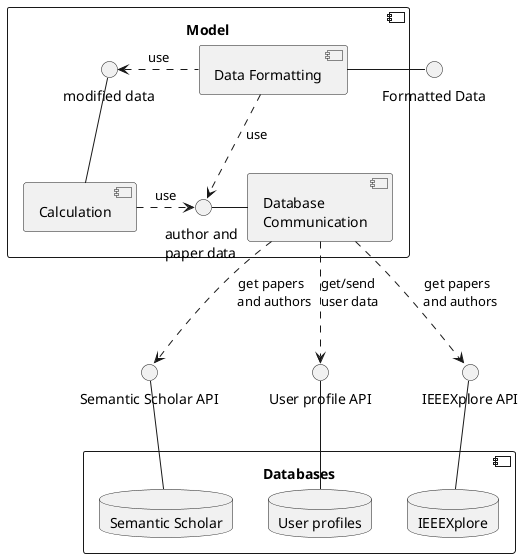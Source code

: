 /'
author: Tim
'/
@startuml

Component Model {
    Component "Database \nCommunication" as DBC
    Component "Calculation" as C
    Component "Data Formatting" as DF

    () "modified data" as MF
    () "author and \npaper data" as APD
}

Component Databases {
    Database IEEEXplore as IEEE
    Database "User profiles" as UP
    Database "Semantic Scholar" as SS
}

() "IEEEXplore API" as IAPI
() "Semantic Scholar API" as SAPI
() "User profile API" as UAPI
() "Formatted Data" as FD

'provided Interfaces
IEEE -up- IAPI
UP -up- UAPI
SS -up- SAPI
DBC -left- APD
C -up- MF
DF -right- FD

'required Interfaces
DBC .down.> IAPI : get papers \n and authors
DBC .down.> SAPI : get papers \n and authors
DBC .down.> UAPI : get/send \nuser data
C .right.> APD : use
DF .left.> MF : use
DF ..> APD : use

'formatting
DBC -[hidden]up- DF

@enduml